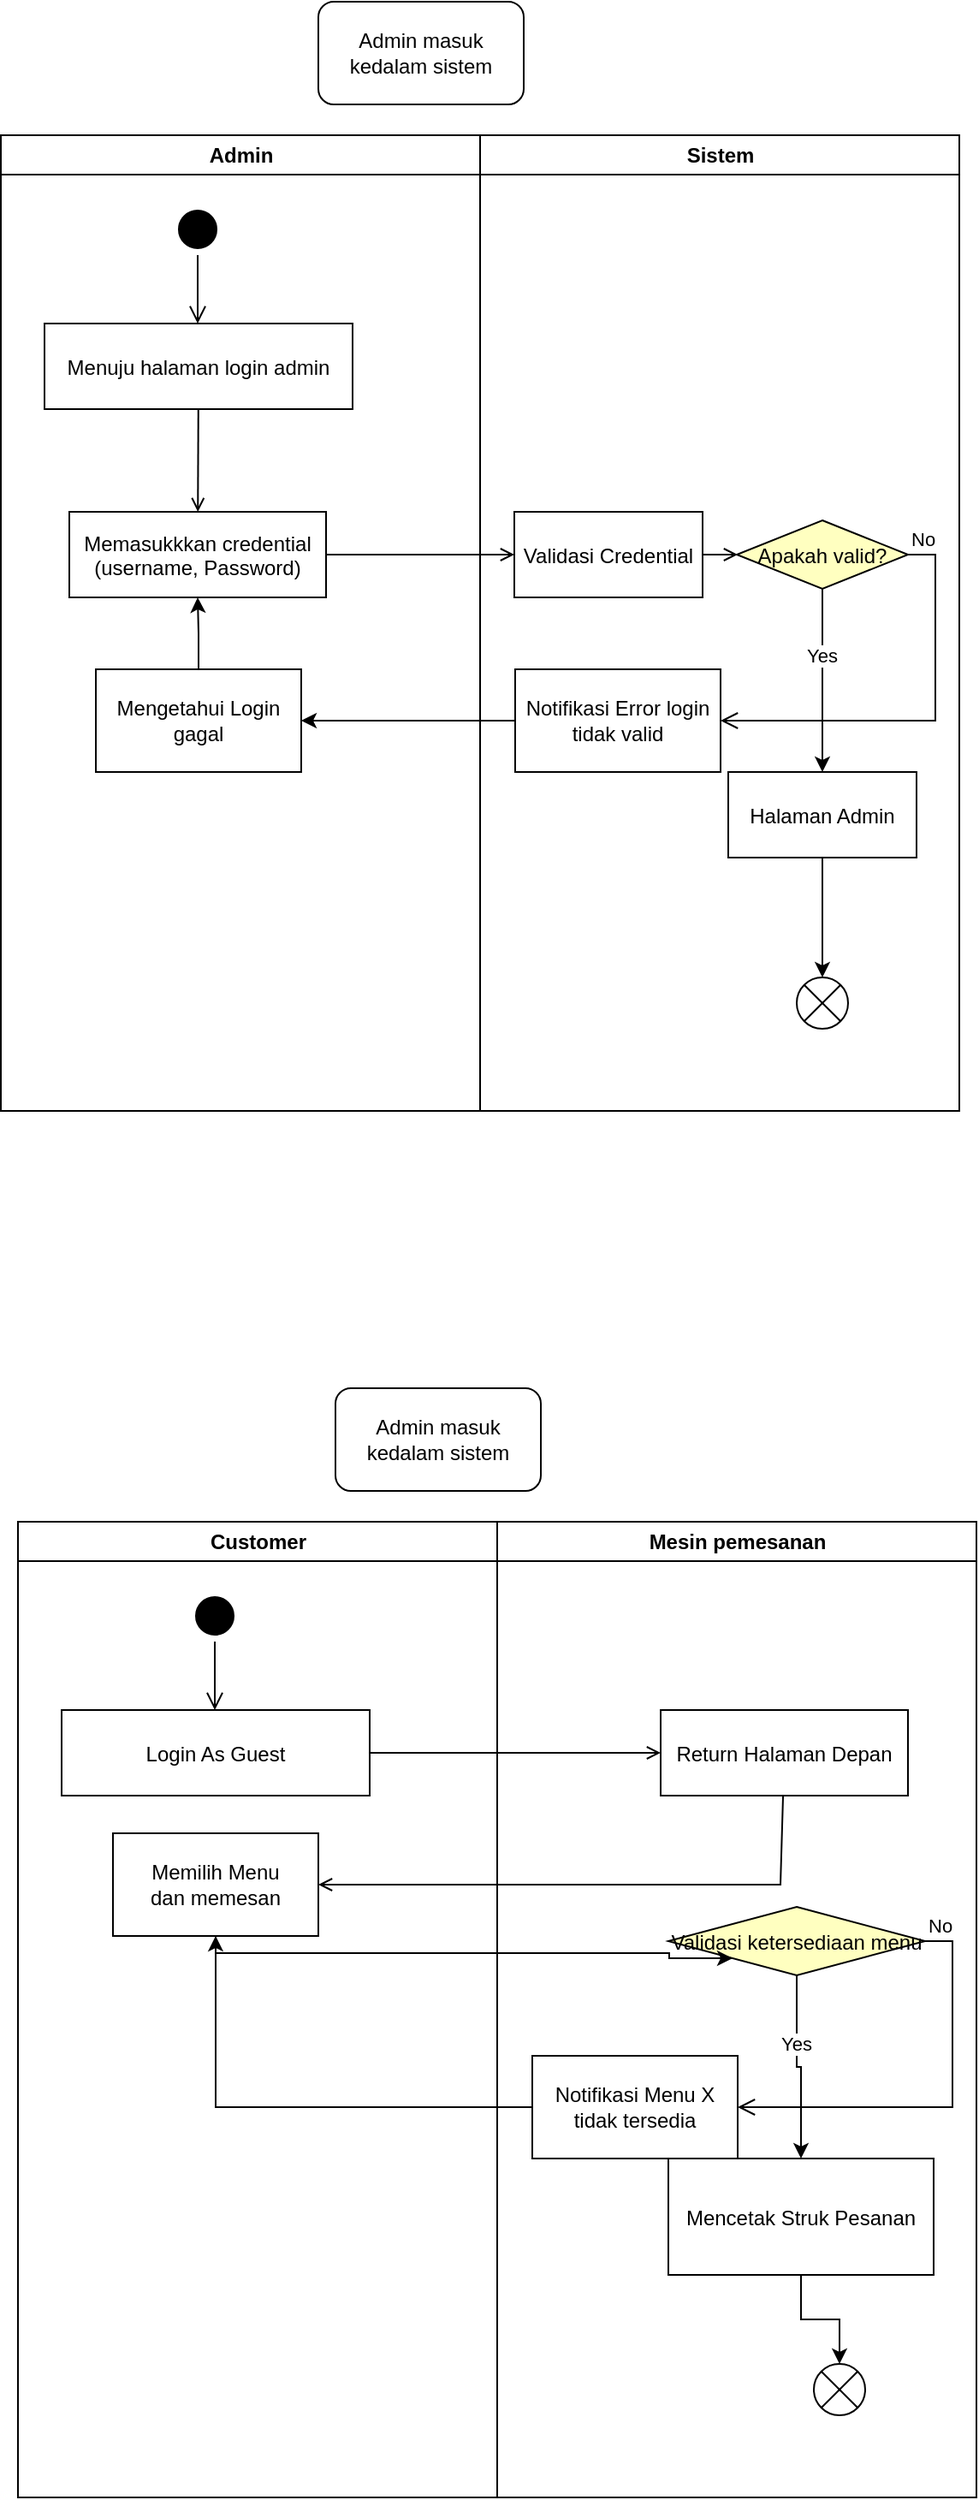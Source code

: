 <mxfile version="24.5.4" type="github">
  <diagram name="Page-1" id="e7e014a7-5840-1c2e-5031-d8a46d1fe8dd">
    <mxGraphModel dx="880" dy="926" grid="1" gridSize="10" guides="1" tooltips="1" connect="1" arrows="1" fold="1" page="1" pageScale="1" pageWidth="1169" pageHeight="826" background="none" math="0" shadow="0">
      <root>
        <mxCell id="0" />
        <mxCell id="1" parent="0" />
        <mxCell id="2" value="Admin" style="swimlane;whiteSpace=wrap" parent="1" vertex="1">
          <mxGeometry x="164.5" y="128" width="280" height="570" as="geometry" />
        </mxCell>
        <mxCell id="5" value="" style="ellipse;shape=startState;fillColor=#000000;strokeColor=#000000;" parent="2" vertex="1">
          <mxGeometry x="100" y="40" width="30" height="30" as="geometry" />
        </mxCell>
        <mxCell id="6" value="" style="edgeStyle=elbowEdgeStyle;elbow=horizontal;verticalAlign=bottom;endArrow=open;endSize=8;strokeColor=#000000;endFill=1;rounded=0" parent="2" source="5" target="7" edge="1">
          <mxGeometry x="100" y="40" as="geometry">
            <mxPoint x="115" y="110" as="targetPoint" />
          </mxGeometry>
        </mxCell>
        <mxCell id="7" value="Menuju halaman login admin" style="" parent="2" vertex="1">
          <mxGeometry x="25.5" y="110" width="180" height="50" as="geometry" />
        </mxCell>
        <mxCell id="8" value="Memasukkkan credential&#xa;(username, Password)" style="" parent="2" vertex="1">
          <mxGeometry x="40" y="220" width="150" height="50" as="geometry" />
        </mxCell>
        <mxCell id="9" value="" style="endArrow=open;strokeColor=#000000;endFill=1;rounded=0" parent="2" source="7" target="8" edge="1">
          <mxGeometry relative="1" as="geometry" />
        </mxCell>
        <mxCell id="61nnyF0SAe8KExcpdTgd-51" style="edgeStyle=orthogonalEdgeStyle;rounded=0;orthogonalLoop=1;jettySize=auto;html=1;" edge="1" parent="2" source="61nnyF0SAe8KExcpdTgd-46" target="8">
          <mxGeometry relative="1" as="geometry" />
        </mxCell>
        <mxCell id="61nnyF0SAe8KExcpdTgd-46" value="Mengetahui Login gagal" style="rounded=0;whiteSpace=wrap;html=1;" vertex="1" parent="2">
          <mxGeometry x="55.5" y="312" width="120" height="60" as="geometry" />
        </mxCell>
        <mxCell id="3" value="Sistem" style="swimlane;whiteSpace=wrap" parent="1" vertex="1">
          <mxGeometry x="444.5" y="128" width="280" height="570" as="geometry" />
        </mxCell>
        <mxCell id="16" value="Validasi Credential" style="" parent="3" vertex="1">
          <mxGeometry x="20" y="220" width="110" height="50" as="geometry" />
        </mxCell>
        <mxCell id="61nnyF0SAe8KExcpdTgd-53" style="edgeStyle=orthogonalEdgeStyle;rounded=0;orthogonalLoop=1;jettySize=auto;html=1;entryX=0.5;entryY=0;entryDx=0;entryDy=0;" edge="1" parent="3" source="18" target="61nnyF0SAe8KExcpdTgd-52">
          <mxGeometry relative="1" as="geometry" />
        </mxCell>
        <mxCell id="18" value="Halaman Admin" style="" parent="3" vertex="1">
          <mxGeometry x="145" y="372" width="110" height="50" as="geometry" />
        </mxCell>
        <mxCell id="61nnyF0SAe8KExcpdTgd-49" style="edgeStyle=orthogonalEdgeStyle;rounded=0;orthogonalLoop=1;jettySize=auto;html=1;" edge="1" parent="3" source="21" target="18">
          <mxGeometry relative="1" as="geometry" />
        </mxCell>
        <mxCell id="61nnyF0SAe8KExcpdTgd-50" value="Yes" style="edgeLabel;html=1;align=center;verticalAlign=middle;resizable=0;points=[];" vertex="1" connectable="0" parent="61nnyF0SAe8KExcpdTgd-49">
          <mxGeometry x="-0.274" y="-1" relative="1" as="geometry">
            <mxPoint as="offset" />
          </mxGeometry>
        </mxCell>
        <mxCell id="21" value="Apakah valid?" style="rhombus;fillColor=#ffffc0;strokeColor=#000000;" parent="3" vertex="1">
          <mxGeometry x="150" y="225" width="100" height="40" as="geometry" />
        </mxCell>
        <mxCell id="24" value="" style="endArrow=open;strokeColor=#000000;endFill=1;rounded=0" parent="3" source="16" edge="1">
          <mxGeometry relative="1" as="geometry">
            <mxPoint x="150.5" y="245" as="targetPoint" />
          </mxGeometry>
        </mxCell>
        <mxCell id="22" value="No" style="edgeStyle=elbowEdgeStyle;elbow=horizontal;align=left;verticalAlign=bottom;endArrow=open;endSize=8;strokeColor=#000000;exitX=1;exitY=0.5;endFill=1;rounded=0;exitDx=0;exitDy=0;entryX=1;entryY=0.5;entryDx=0;entryDy=0;" parent="3" source="21" target="61nnyF0SAe8KExcpdTgd-45" edge="1">
          <mxGeometry x="-1" relative="1" as="geometry">
            <mxPoint x="107" y="358.5" as="targetPoint" />
            <Array as="points">
              <mxPoint x="266" y="227" />
            </Array>
            <mxPoint x="250" y="260" as="sourcePoint" />
          </mxGeometry>
        </mxCell>
        <mxCell id="61nnyF0SAe8KExcpdTgd-45" value="Notifikasi Error login tidak valid" style="rounded=0;whiteSpace=wrap;html=1;" vertex="1" parent="3">
          <mxGeometry x="20.5" y="312" width="120" height="60" as="geometry" />
        </mxCell>
        <mxCell id="61nnyF0SAe8KExcpdTgd-52" value="" style="shape=sumEllipse;perimeter=ellipsePerimeter;html=1;backgroundOutline=1;" vertex="1" parent="3">
          <mxGeometry x="185" y="492" width="30" height="30" as="geometry" />
        </mxCell>
        <mxCell id="61nnyF0SAe8KExcpdTgd-41" value="Admin masuk kedalam sistem" style="rounded=1;whiteSpace=wrap;html=1;" vertex="1" parent="1">
          <mxGeometry x="350" y="50" width="120" height="60" as="geometry" />
        </mxCell>
        <mxCell id="11" value="" style="endArrow=open;strokeColor=#000000;endFill=1;rounded=0;exitX=1;exitY=0.5;exitDx=0;exitDy=0;entryX=0;entryY=0.5;entryDx=0;entryDy=0;" parent="1" source="8" target="16" edge="1">
          <mxGeometry relative="1" as="geometry">
            <mxPoint x="420" y="420" as="targetPoint" />
            <Array as="points">
              <mxPoint x="420" y="373" />
            </Array>
          </mxGeometry>
        </mxCell>
        <mxCell id="61nnyF0SAe8KExcpdTgd-47" style="edgeStyle=orthogonalEdgeStyle;rounded=0;orthogonalLoop=1;jettySize=auto;html=1;entryX=1;entryY=0.5;entryDx=0;entryDy=0;" edge="1" parent="1" source="61nnyF0SAe8KExcpdTgd-45" target="61nnyF0SAe8KExcpdTgd-46">
          <mxGeometry relative="1" as="geometry" />
        </mxCell>
        <mxCell id="61nnyF0SAe8KExcpdTgd-76" value="Customer" style="swimlane;whiteSpace=wrap" vertex="1" parent="1">
          <mxGeometry x="174.5" y="938" width="280" height="570" as="geometry" />
        </mxCell>
        <mxCell id="61nnyF0SAe8KExcpdTgd-77" value="" style="ellipse;shape=startState;fillColor=#000000;strokeColor=#000000;" vertex="1" parent="61nnyF0SAe8KExcpdTgd-76">
          <mxGeometry x="100" y="40" width="30" height="30" as="geometry" />
        </mxCell>
        <mxCell id="61nnyF0SAe8KExcpdTgd-78" value="" style="edgeStyle=elbowEdgeStyle;elbow=horizontal;verticalAlign=bottom;endArrow=open;endSize=8;strokeColor=#000000;endFill=1;rounded=0" edge="1" parent="61nnyF0SAe8KExcpdTgd-76" source="61nnyF0SAe8KExcpdTgd-77" target="61nnyF0SAe8KExcpdTgd-79">
          <mxGeometry x="100" y="40" as="geometry">
            <mxPoint x="115" y="110" as="targetPoint" />
          </mxGeometry>
        </mxCell>
        <mxCell id="61nnyF0SAe8KExcpdTgd-79" value="Login As Guest" style="" vertex="1" parent="61nnyF0SAe8KExcpdTgd-76">
          <mxGeometry x="25.5" y="110" width="180" height="50" as="geometry" />
        </mxCell>
        <mxCell id="61nnyF0SAe8KExcpdTgd-99" value="Memilih Menu&lt;div&gt;dan memesan&lt;/div&gt;" style="rounded=0;whiteSpace=wrap;html=1;" vertex="1" parent="61nnyF0SAe8KExcpdTgd-76">
          <mxGeometry x="55.5" y="182" width="120" height="60" as="geometry" />
        </mxCell>
        <mxCell id="61nnyF0SAe8KExcpdTgd-84" value="Mesin pemesanan" style="swimlane;whiteSpace=wrap" vertex="1" parent="1">
          <mxGeometry x="454.5" y="938" width="280" height="570" as="geometry" />
        </mxCell>
        <mxCell id="61nnyF0SAe8KExcpdTgd-85" value="Return Halaman Depan" style="" vertex="1" parent="61nnyF0SAe8KExcpdTgd-84">
          <mxGeometry x="95.5" y="110" width="144.5" height="50" as="geometry" />
        </mxCell>
        <mxCell id="61nnyF0SAe8KExcpdTgd-86" style="edgeStyle=orthogonalEdgeStyle;rounded=0;orthogonalLoop=1;jettySize=auto;html=1;entryX=0.5;entryY=0;entryDx=0;entryDy=0;" edge="1" parent="61nnyF0SAe8KExcpdTgd-84" source="61nnyF0SAe8KExcpdTgd-87" target="61nnyF0SAe8KExcpdTgd-94">
          <mxGeometry relative="1" as="geometry" />
        </mxCell>
        <mxCell id="61nnyF0SAe8KExcpdTgd-87" value="Mencetak Struk Pesanan" style="" vertex="1" parent="61nnyF0SAe8KExcpdTgd-84">
          <mxGeometry x="100" y="372" width="155" height="68" as="geometry" />
        </mxCell>
        <mxCell id="61nnyF0SAe8KExcpdTgd-88" style="edgeStyle=orthogonalEdgeStyle;rounded=0;orthogonalLoop=1;jettySize=auto;html=1;" edge="1" parent="61nnyF0SAe8KExcpdTgd-84" source="61nnyF0SAe8KExcpdTgd-90" target="61nnyF0SAe8KExcpdTgd-87">
          <mxGeometry relative="1" as="geometry" />
        </mxCell>
        <mxCell id="61nnyF0SAe8KExcpdTgd-89" value="Yes" style="edgeLabel;html=1;align=center;verticalAlign=middle;resizable=0;points=[];" vertex="1" connectable="0" parent="61nnyF0SAe8KExcpdTgd-88">
          <mxGeometry x="-0.274" y="-1" relative="1" as="geometry">
            <mxPoint as="offset" />
          </mxGeometry>
        </mxCell>
        <mxCell id="61nnyF0SAe8KExcpdTgd-90" value="Validasi ketersediaan menu" style="rhombus;fillColor=#ffffc0;strokeColor=#000000;" vertex="1" parent="61nnyF0SAe8KExcpdTgd-84">
          <mxGeometry x="100" y="225" width="150" height="40" as="geometry" />
        </mxCell>
        <mxCell id="61nnyF0SAe8KExcpdTgd-91" value="" style="endArrow=open;strokeColor=#000000;endFill=1;rounded=0" edge="1" parent="61nnyF0SAe8KExcpdTgd-84" source="61nnyF0SAe8KExcpdTgd-85">
          <mxGeometry relative="1" as="geometry">
            <mxPoint x="-104.5" y="212" as="targetPoint" />
            <Array as="points">
              <mxPoint x="165.5" y="212" />
            </Array>
          </mxGeometry>
        </mxCell>
        <mxCell id="61nnyF0SAe8KExcpdTgd-92" value="No" style="edgeStyle=elbowEdgeStyle;elbow=horizontal;align=left;verticalAlign=bottom;endArrow=open;endSize=8;strokeColor=#000000;exitX=1;exitY=0.5;endFill=1;rounded=0;exitDx=0;exitDy=0;entryX=1;entryY=0.5;entryDx=0;entryDy=0;" edge="1" parent="61nnyF0SAe8KExcpdTgd-84" source="61nnyF0SAe8KExcpdTgd-90" target="61nnyF0SAe8KExcpdTgd-93">
          <mxGeometry x="-1" relative="1" as="geometry">
            <mxPoint x="107" y="358.5" as="targetPoint" />
            <Array as="points">
              <mxPoint x="266" y="227" />
            </Array>
            <mxPoint x="250" y="260" as="sourcePoint" />
          </mxGeometry>
        </mxCell>
        <mxCell id="61nnyF0SAe8KExcpdTgd-93" value="Notifikasi Menu X tidak tersedia" style="rounded=0;whiteSpace=wrap;html=1;" vertex="1" parent="61nnyF0SAe8KExcpdTgd-84">
          <mxGeometry x="20.5" y="312" width="120" height="60" as="geometry" />
        </mxCell>
        <mxCell id="61nnyF0SAe8KExcpdTgd-94" value="" style="shape=sumEllipse;perimeter=ellipsePerimeter;html=1;backgroundOutline=1;" vertex="1" parent="61nnyF0SAe8KExcpdTgd-84">
          <mxGeometry x="185" y="492" width="30" height="30" as="geometry" />
        </mxCell>
        <mxCell id="61nnyF0SAe8KExcpdTgd-95" value="Admin masuk kedalam sistem" style="rounded=1;whiteSpace=wrap;html=1;" vertex="1" parent="1">
          <mxGeometry x="360" y="860" width="120" height="60" as="geometry" />
        </mxCell>
        <mxCell id="61nnyF0SAe8KExcpdTgd-97" style="edgeStyle=orthogonalEdgeStyle;rounded=0;orthogonalLoop=1;jettySize=auto;html=1;entryX=0.5;entryY=1;entryDx=0;entryDy=0;" edge="1" parent="1" source="61nnyF0SAe8KExcpdTgd-93" target="61nnyF0SAe8KExcpdTgd-99">
          <mxGeometry relative="1" as="geometry">
            <mxPoint x="350" y="1280" as="targetPoint" />
          </mxGeometry>
        </mxCell>
        <mxCell id="61nnyF0SAe8KExcpdTgd-81" value="" style="endArrow=open;strokeColor=#000000;endFill=1;rounded=0;exitX=1;exitY=0.5;exitDx=0;exitDy=0;entryX=0;entryY=0.5;entryDx=0;entryDy=0;" edge="1" parent="1" source="61nnyF0SAe8KExcpdTgd-79" target="61nnyF0SAe8KExcpdTgd-85">
          <mxGeometry relative="1" as="geometry">
            <mxPoint x="289.614" y="1158" as="targetPoint" />
          </mxGeometry>
        </mxCell>
        <mxCell id="61nnyF0SAe8KExcpdTgd-100" style="edgeStyle=orthogonalEdgeStyle;rounded=0;orthogonalLoop=1;jettySize=auto;html=1;entryX=0;entryY=1;entryDx=0;entryDy=0;" edge="1" parent="1" source="61nnyF0SAe8KExcpdTgd-99" target="61nnyF0SAe8KExcpdTgd-90">
          <mxGeometry relative="1" as="geometry">
            <Array as="points">
              <mxPoint x="290" y="1190" />
              <mxPoint x="555" y="1190" />
              <mxPoint x="555" y="1193" />
            </Array>
          </mxGeometry>
        </mxCell>
      </root>
    </mxGraphModel>
  </diagram>
</mxfile>
